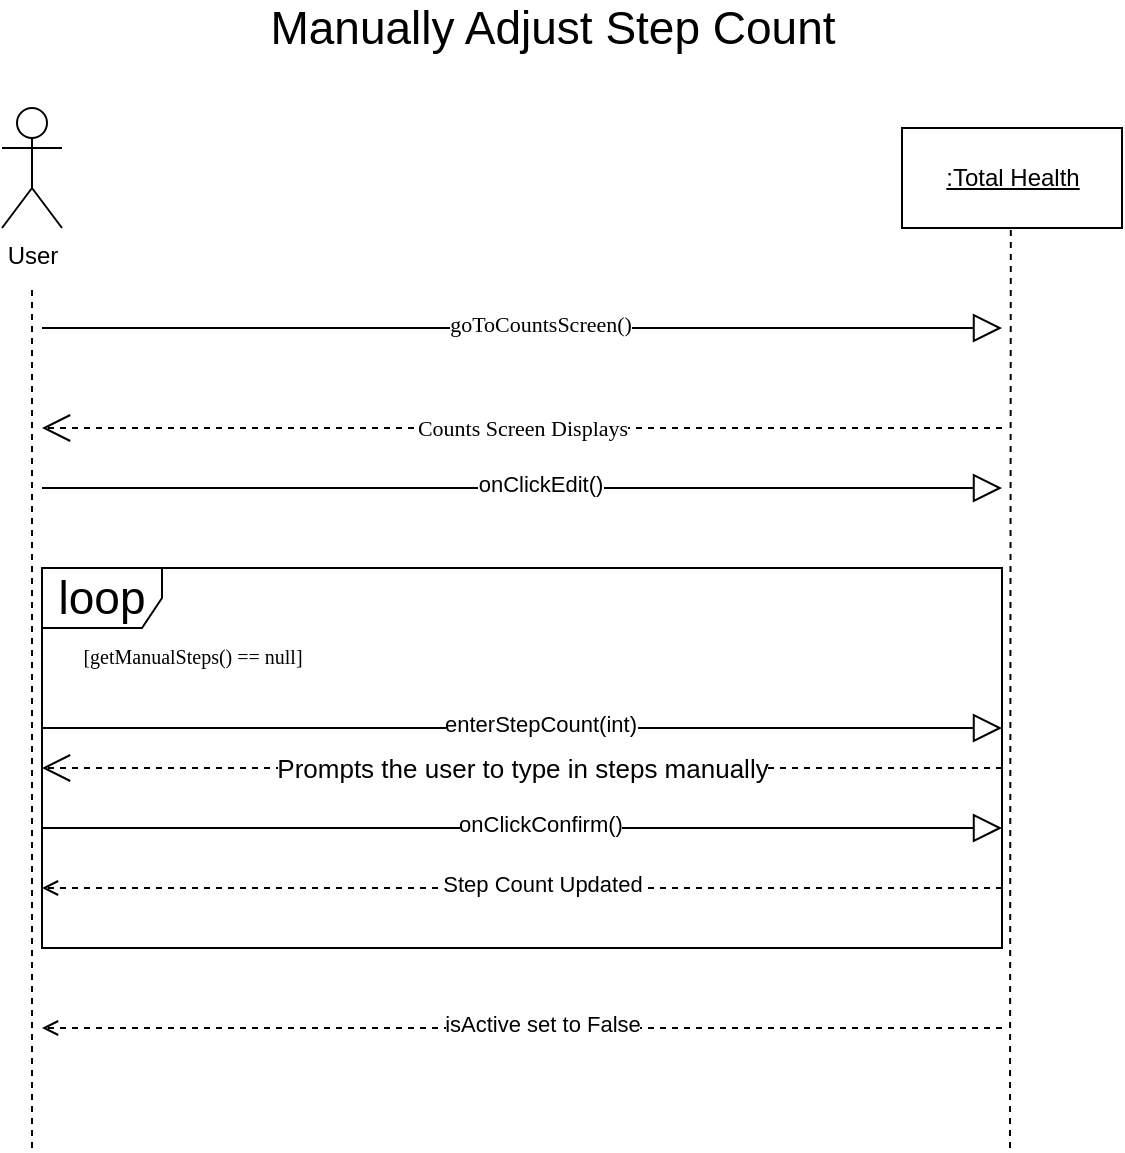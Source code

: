 <mxfile version="15.9.6" type="github">
  <diagram id="Slg3FtTxpxhqsiVsLoyU" name="Page-1">
    <mxGraphModel dx="1038" dy="536" grid="1" gridSize="10" guides="1" tooltips="1" connect="1" arrows="1" fold="1" page="1" pageScale="1" pageWidth="850" pageHeight="1100" math="0" shadow="0">
      <root>
        <mxCell id="0" />
        <mxCell id="1" parent="0" />
        <mxCell id="qhGrgSK1FfQ_1lou3dPV-7" value="loop" style="shape=umlFrame;whiteSpace=wrap;html=1;fontSize=23;" parent="1" vertex="1">
          <mxGeometry x="170" y="360" width="480" height="190" as="geometry" />
        </mxCell>
        <mxCell id="7VG_rD7OWRGA1ghs4LkU-1" value="User" style="shape=umlActor;verticalLabelPosition=bottom;verticalAlign=top;html=1;" parent="1" vertex="1">
          <mxGeometry x="150" y="130" width="30" height="60" as="geometry" />
        </mxCell>
        <mxCell id="7VG_rD7OWRGA1ghs4LkU-2" value="&lt;u&gt;:Total Health&lt;br&gt;&lt;/u&gt;" style="html=1;" parent="1" vertex="1">
          <mxGeometry x="600" y="140" width="110" height="50" as="geometry" />
        </mxCell>
        <mxCell id="7VG_rD7OWRGA1ghs4LkU-3" value="" style="endArrow=none;dashed=1;html=1;rounded=0;" parent="1" edge="1">
          <mxGeometry width="50" height="50" relative="1" as="geometry">
            <mxPoint x="165" y="650" as="sourcePoint" />
            <mxPoint x="165" y="220" as="targetPoint" />
          </mxGeometry>
        </mxCell>
        <mxCell id="7VG_rD7OWRGA1ghs4LkU-4" value="" style="endArrow=none;dashed=1;html=1;rounded=0;" parent="1" edge="1">
          <mxGeometry width="50" height="50" relative="1" as="geometry">
            <mxPoint x="654" y="650" as="sourcePoint" />
            <mxPoint x="654.41" y="190" as="targetPoint" />
          </mxGeometry>
        </mxCell>
        <mxCell id="7VG_rD7OWRGA1ghs4LkU-5" value="&lt;font face=&quot;Georgia&quot;&gt;Counts Screen Displays&lt;br&gt;&lt;/font&gt;" style="endArrow=open;endFill=1;endSize=12;html=1;rounded=0;dashed=1;" parent="1" edge="1">
          <mxGeometry width="160" relative="1" as="geometry">
            <mxPoint x="650" y="290" as="sourcePoint" />
            <mxPoint x="170" y="290" as="targetPoint" />
          </mxGeometry>
        </mxCell>
        <mxCell id="7VG_rD7OWRGA1ghs4LkU-6" value="" style="endArrow=block;endFill=0;endSize=12;html=1;rounded=0;" parent="1" edge="1">
          <mxGeometry width="160" relative="1" as="geometry">
            <mxPoint x="170" y="240" as="sourcePoint" />
            <mxPoint x="650" y="240" as="targetPoint" />
          </mxGeometry>
        </mxCell>
        <mxCell id="7VG_rD7OWRGA1ghs4LkU-7" value="&lt;font face=&quot;Georgia&quot;&gt;goToCountsScreen()&lt;/font&gt;" style="edgeLabel;html=1;align=center;verticalAlign=middle;resizable=0;points=[];" parent="7VG_rD7OWRGA1ghs4LkU-6" vertex="1" connectable="0">
          <mxGeometry x="0.038" y="2" relative="1" as="geometry">
            <mxPoint as="offset" />
          </mxGeometry>
        </mxCell>
        <mxCell id="7VG_rD7OWRGA1ghs4LkU-8" value="" style="endArrow=block;endFill=0;endSize=12;html=1;rounded=0;" parent="1" edge="1">
          <mxGeometry width="160" relative="1" as="geometry">
            <mxPoint x="170" y="320" as="sourcePoint" />
            <mxPoint x="650" y="320" as="targetPoint" />
          </mxGeometry>
        </mxCell>
        <mxCell id="7VG_rD7OWRGA1ghs4LkU-9" value="onClickEdit()" style="edgeLabel;html=1;align=center;verticalAlign=middle;resizable=0;points=[];" parent="7VG_rD7OWRGA1ghs4LkU-8" vertex="1" connectable="0">
          <mxGeometry x="0.038" y="2" relative="1" as="geometry">
            <mxPoint as="offset" />
          </mxGeometry>
        </mxCell>
        <mxCell id="7VG_rD7OWRGA1ghs4LkU-10" value="&lt;span style=&quot;font-size: 13px ; color: #000000 ; font-weight: normal ; text-decoration: none ; font-family: &amp;#34;arial&amp;#34; ; font-style: normal&quot;&gt;Prompts the user to type in steps manually&lt;/span&gt;" style="endArrow=open;endFill=1;endSize=12;html=1;rounded=0;dashed=1;" parent="1" edge="1">
          <mxGeometry width="160" relative="1" as="geometry">
            <mxPoint x="650" y="460" as="sourcePoint" />
            <mxPoint x="170" y="460" as="targetPoint" />
          </mxGeometry>
        </mxCell>
        <mxCell id="7VG_rD7OWRGA1ghs4LkU-12" value="" style="endArrow=block;endFill=0;endSize=12;html=1;rounded=0;" parent="1" edge="1">
          <mxGeometry width="160" relative="1" as="geometry">
            <mxPoint x="170" y="440" as="sourcePoint" />
            <mxPoint x="650" y="440" as="targetPoint" />
          </mxGeometry>
        </mxCell>
        <mxCell id="7VG_rD7OWRGA1ghs4LkU-13" value="enterStepCount(int)" style="edgeLabel;html=1;align=center;verticalAlign=middle;resizable=0;points=[];" parent="7VG_rD7OWRGA1ghs4LkU-12" vertex="1" connectable="0">
          <mxGeometry x="0.038" y="2" relative="1" as="geometry">
            <mxPoint as="offset" />
          </mxGeometry>
        </mxCell>
        <mxCell id="7VG_rD7OWRGA1ghs4LkU-16" value="" style="endArrow=open;html=1;rounded=0;fontFamily=Georgia;endFill=0;strokeWidth=1;dashed=1;" parent="1" edge="1">
          <mxGeometry width="50" height="50" relative="1" as="geometry">
            <mxPoint x="650" y="520" as="sourcePoint" />
            <mxPoint x="170" y="520" as="targetPoint" />
          </mxGeometry>
        </mxCell>
        <mxCell id="7VG_rD7OWRGA1ghs4LkU-22" value="Step Count Updated" style="edgeLabel;html=1;align=center;verticalAlign=middle;resizable=0;points=[];" parent="7VG_rD7OWRGA1ghs4LkU-16" vertex="1" connectable="0">
          <mxGeometry x="0.175" y="-2" relative="1" as="geometry">
            <mxPoint x="52" as="offset" />
          </mxGeometry>
        </mxCell>
        <mxCell id="7VG_rD7OWRGA1ghs4LkU-20" value="" style="endArrow=block;endFill=0;endSize=12;html=1;rounded=0;" parent="1" edge="1">
          <mxGeometry width="160" relative="1" as="geometry">
            <mxPoint x="170" y="490" as="sourcePoint" />
            <mxPoint x="650" y="490" as="targetPoint" />
          </mxGeometry>
        </mxCell>
        <mxCell id="7VG_rD7OWRGA1ghs4LkU-21" value="onClickConfirm()" style="edgeLabel;html=1;align=center;verticalAlign=middle;resizable=0;points=[];" parent="7VG_rD7OWRGA1ghs4LkU-20" vertex="1" connectable="0">
          <mxGeometry x="0.038" y="2" relative="1" as="geometry">
            <mxPoint as="offset" />
          </mxGeometry>
        </mxCell>
        <mxCell id="qhGrgSK1FfQ_1lou3dPV-2" value="&lt;font style=&quot;font-size: 23px&quot;&gt;Manually Adjust Step Count&lt;br&gt;&lt;/font&gt;" style="text;html=1;align=center;verticalAlign=middle;resizable=0;points=[];autosize=1;strokeColor=none;fillColor=none;" parent="1" vertex="1">
          <mxGeometry x="275" y="80" width="300" height="20" as="geometry" />
        </mxCell>
        <mxCell id="qhGrgSK1FfQ_1lou3dPV-10" value="&lt;font style=&quot;font-size: 10px&quot; face=&quot;Georgia&quot;&gt;[getManualSteps() == null] &lt;/font&gt;" style="text;html=1;align=center;verticalAlign=middle;resizable=0;points=[];autosize=1;strokeColor=none;fillColor=none;fontSize=23;" parent="1" vertex="1">
          <mxGeometry x="175" y="380" width="140" height="40" as="geometry" />
        </mxCell>
        <mxCell id="qhGrgSK1FfQ_1lou3dPV-11" value="" style="endArrow=open;html=1;rounded=0;fontFamily=Georgia;endFill=0;strokeWidth=1;dashed=1;" parent="1" edge="1">
          <mxGeometry width="50" height="50" relative="1" as="geometry">
            <mxPoint x="650" y="590" as="sourcePoint" />
            <mxPoint x="170" y="590" as="targetPoint" />
          </mxGeometry>
        </mxCell>
        <mxCell id="qhGrgSK1FfQ_1lou3dPV-12" value="isActive set to False" style="edgeLabel;html=1;align=center;verticalAlign=middle;resizable=0;points=[];" parent="qhGrgSK1FfQ_1lou3dPV-11" vertex="1" connectable="0">
          <mxGeometry x="0.175" y="-2" relative="1" as="geometry">
            <mxPoint x="52" as="offset" />
          </mxGeometry>
        </mxCell>
      </root>
    </mxGraphModel>
  </diagram>
</mxfile>
